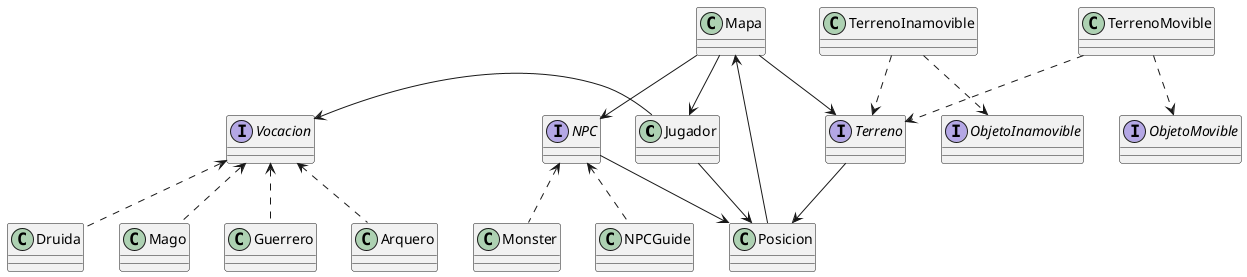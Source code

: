@startuml
'https://plantuml.com/class-diagram

class Jugador
interface Vocacion
class Druida
class Mago
class Guerrero
class Arquero


Vocacion <.. Druida
Vocacion <.. Mago
Vocacion <.. Guerrero
Vocacion <.. Arquero

Vocacion <- Jugador

class Mapa
interface Terreno
interface ObjetoInamovible
interface ObjetoMovible
class TerrenoInamovible
class TerrenoMovible

TerrenoInamovible ..> Terreno
TerrenoInamovible ..> ObjetoInamovible
TerrenoMovible ..> Terreno
TerrenoMovible ..> ObjetoMovible

Mapa --> Terreno
Mapa --> Jugador
Mapa --> NPC


interface NPC
class Monster
class NPCGuide

NPC <.. Monster
NPC <.. NPCGuide

class Posicion

Jugador --> Posicion
NPC --> Posicion
Terreno --> Posicion

Mapa <-- Posicion

@enduml
